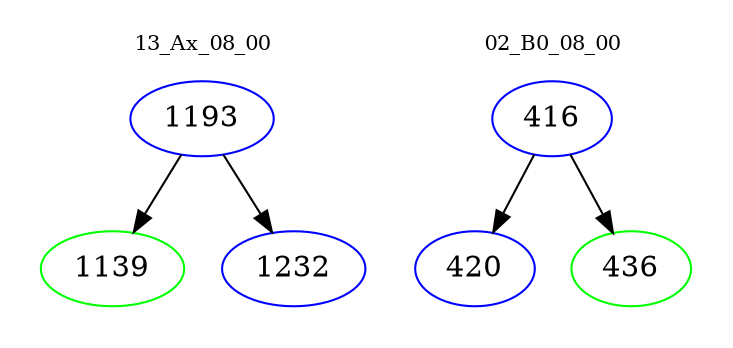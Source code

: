 digraph{
subgraph cluster_0 {
color = white
label = "13_Ax_08_00";
fontsize=10;
T0_1193 [label="1193", color="blue"]
T0_1193 -> T0_1139 [color="black"]
T0_1139 [label="1139", color="green"]
T0_1193 -> T0_1232 [color="black"]
T0_1232 [label="1232", color="blue"]
}
subgraph cluster_1 {
color = white
label = "02_B0_08_00";
fontsize=10;
T1_416 [label="416", color="blue"]
T1_416 -> T1_420 [color="black"]
T1_420 [label="420", color="blue"]
T1_416 -> T1_436 [color="black"]
T1_436 [label="436", color="green"]
}
}
